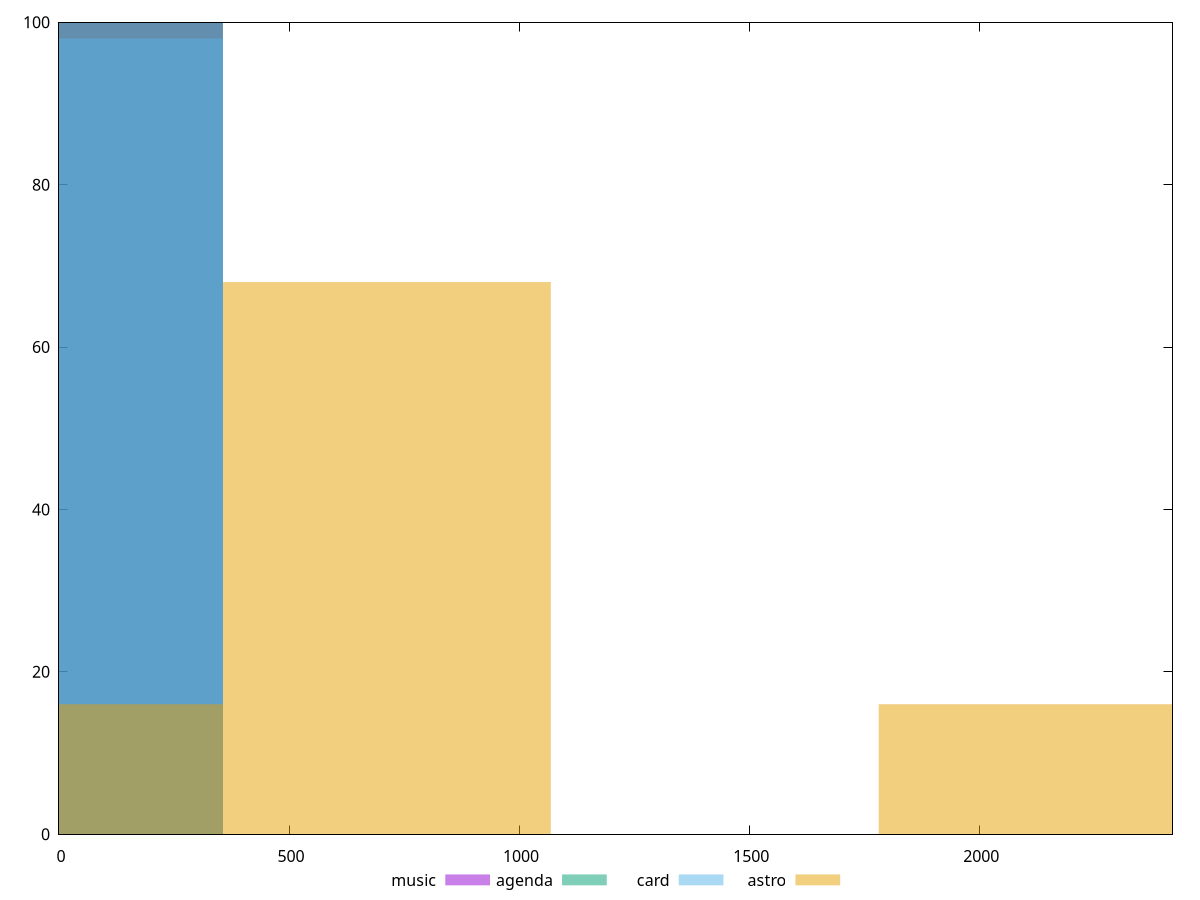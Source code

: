 reset

$music <<EOF
0 100
EOF

$agenda <<EOF
0 100
EOF

$card <<EOF
0 98
EOF

$astro <<EOF
712.6077973387661 68
2137.8233920162984 16
0 16
EOF

set key outside below
set boxwidth 712.6077973387661
set xrange [0:2420]
set yrange [0:100]
set trange [0:100]
set style fill transparent solid 0.5 noborder
set terminal svg size 640, 520 enhanced background rgb 'white'
set output "report/report_00029_2021-02-24T13-36-40.390Z/unused-css-rules/comparison/histogram/all_raw.svg"

plot $music title "music" with boxes, \
     $agenda title "agenda" with boxes, \
     $card title "card" with boxes, \
     $astro title "astro" with boxes

reset
